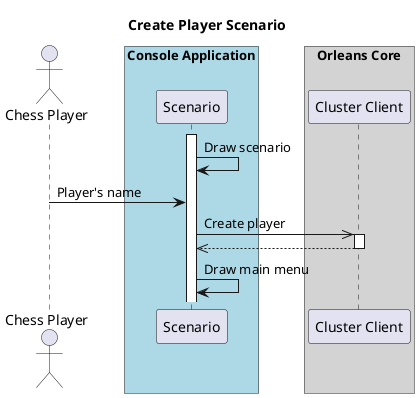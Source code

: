 @startuml create-player_flow

title Create Player Scenario

actor "Chess Player" as chessPlayer

box "Console Application" #LightBlue
  participant "Scenario" as scenario
end box

box "Orleans Core" #LightGray
	participant "Cluster Client" as clusterClient
end box

activate scenario

!startsub Main
  scenario -> scenario : Draw scenario
  chessPlayer -> scenario : Player's name

  scenario ->> clusterClient : Create player
  activate clusterClient

  clusterClient -->> scenario
  deactivate clusterClient

  scenario -> scenario : Draw main menu
!endsub

@enduml
